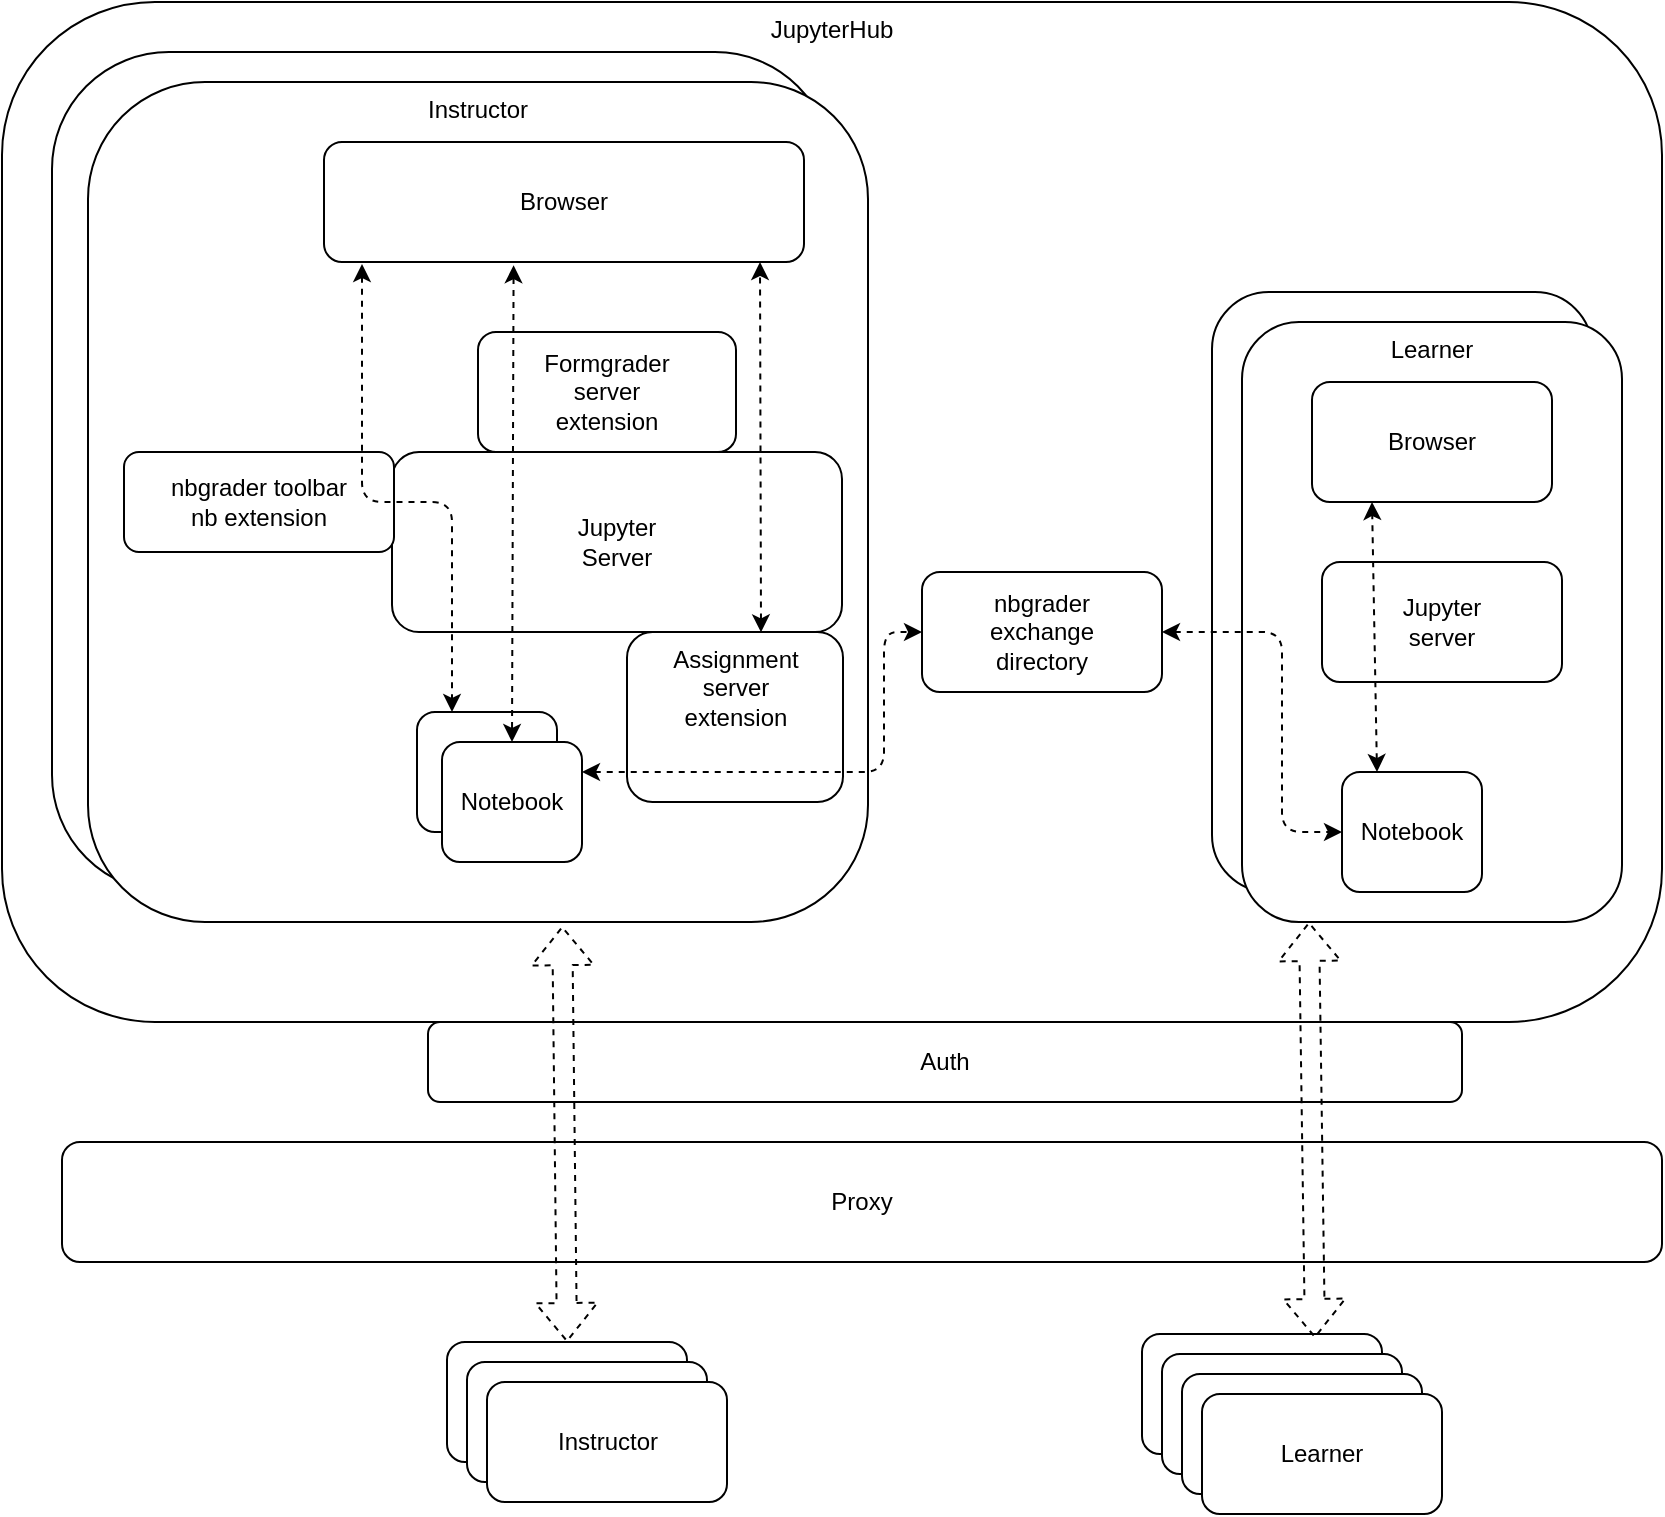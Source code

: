 <?xml version="1.0" encoding="UTF-8"?>
<mxGraphModel dx="946" dy="646" grid="1" gridSize="10" guides="1" tooltips="1" connect="1" arrows="1" fold="1" page="1" pageScale="1" pageWidth="1169" pageHeight="827" math="0" shadow="0"><root><mxCell id="0"/><mxCell id="1" parent="0"/><mxCell id="XpE_-3ICL_5qI2423GYA-17" value="JupyterHub" style="rounded=1;whiteSpace=wrap;html=1;align=center;verticalAlign=top;" parent="1" vertex="1"><mxGeometry x="169" y="47" width="830" height="510" as="geometry"/></mxCell><mxCell id="XpE_-3ICL_5qI2423GYA-43" value="Learner" style="rounded=1;whiteSpace=wrap;html=1;align=center;verticalAlign=middle;" parent="1" vertex="1"><mxGeometry x="774" y="192" width="190" height="300" as="geometry"/></mxCell><mxCell id="XpE_-3ICL_5qI2423GYA-42" value="Instructor" style="rounded=1;whiteSpace=wrap;html=1;verticalAlign=middle;" parent="1" vertex="1"><mxGeometry x="194" y="72" width="390" height="420" as="geometry"/></mxCell><mxCell id="XpE_-3ICL_5qI2423GYA-1" value="Instructor" style="rounded=1;whiteSpace=wrap;html=1;verticalAlign=top;" parent="1" vertex="1"><mxGeometry x="212" y="87" width="390" height="420" as="geometry"/></mxCell><mxCell id="XpE_-3ICL_5qI2423GYA-2" value="Jupyter&lt;br&gt;Server&lt;br&gt;" style="rounded=1;whiteSpace=wrap;html=1;align=center;verticalAlign=middle;" parent="1" vertex="1"><mxGeometry x="364" y="272" width="225" height="90" as="geometry"/></mxCell><mxCell id="XpE_-3ICL_5qI2423GYA-3" value="nbgrader toolbar&lt;br&gt;nb extension&lt;br&gt;" style="rounded=1;whiteSpace=wrap;html=1;verticalAlign=middle;" parent="1" vertex="1"><mxGeometry x="230" y="272" width="135" height="50" as="geometry"/></mxCell><mxCell id="XpE_-3ICL_5qI2423GYA-4" value="" style="rounded=1;whiteSpace=wrap;html=1;" parent="1" vertex="1"><mxGeometry x="376.5" y="402" width="70" height="60" as="geometry"/></mxCell><mxCell id="XpE_-3ICL_5qI2423GYA-5" value="Notebook" style="rounded=1;whiteSpace=wrap;html=1;" parent="1" vertex="1"><mxGeometry x="389" y="417" width="70" height="60" as="geometry"/></mxCell><mxCell id="XpE_-3ICL_5qI2423GYA-6" value="Formgrader&lt;br&gt;server&lt;br&gt;extension&lt;br&gt;" style="rounded=1;whiteSpace=wrap;html=1;" parent="1" vertex="1"><mxGeometry x="407" y="212" width="129" height="60" as="geometry"/></mxCell><mxCell id="XpE_-3ICL_5qI2423GYA-7" value="Browser" style="rounded=1;whiteSpace=wrap;html=1;" parent="1" vertex="1"><mxGeometry x="330" y="117" width="240" height="60" as="geometry"/></mxCell><mxCell id="XpE_-3ICL_5qI2423GYA-9" value="" style="endArrow=classic;startArrow=classic;html=1;dashed=1;entryX=0.5;entryY=0;entryDx=0;entryDy=0;exitX=0.395;exitY=1.027;exitDx=0;exitDy=0;exitPerimeter=0;" parent="1" source="XpE_-3ICL_5qI2423GYA-7" target="XpE_-3ICL_5qI2423GYA-5" edge="1"><mxGeometry width="50" height="50" relative="1" as="geometry"><mxPoint x="424" y="270" as="sourcePoint"/><mxPoint x="424" y="407" as="targetPoint"/><Array as="points"/></mxGeometry></mxCell><mxCell id="XpE_-3ICL_5qI2423GYA-10" value="Assignment&lt;br&gt;server&lt;br&gt;extension&lt;br&gt;" style="rounded=1;whiteSpace=wrap;html=1;verticalAlign=top;" parent="1" vertex="1"><mxGeometry x="481.5" y="362" width="108" height="85" as="geometry"/></mxCell><mxCell id="XpE_-3ICL_5qI2423GYA-12" value="Learner" style="rounded=1;whiteSpace=wrap;html=1;align=center;" parent="1" vertex="1"><mxGeometry x="739" y="713" width="120" height="60" as="geometry"/></mxCell><mxCell id="XpE_-3ICL_5qI2423GYA-13" value="Learner" style="rounded=1;whiteSpace=wrap;html=1;align=center;" parent="1" vertex="1"><mxGeometry x="749" y="723" width="120" height="60" as="geometry"/></mxCell><mxCell id="XpE_-3ICL_5qI2423GYA-14" value="Learner" style="rounded=1;whiteSpace=wrap;html=1;align=center;" parent="1" vertex="1"><mxGeometry x="759" y="733" width="120" height="60" as="geometry"/></mxCell><mxCell id="XpE_-3ICL_5qI2423GYA-15" value="Learner" style="rounded=1;whiteSpace=wrap;html=1;align=center;" parent="1" vertex="1"><mxGeometry x="769" y="743" width="120" height="60" as="geometry"/></mxCell><mxCell id="XpE_-3ICL_5qI2423GYA-16" value="nbgrader&lt;br&gt;exchange&lt;br&gt;directory&lt;br&gt;" style="rounded=1;whiteSpace=wrap;html=1;align=center;" parent="1" vertex="1"><mxGeometry x="629" y="332" width="120" height="60" as="geometry"/></mxCell><mxCell id="XpE_-3ICL_5qI2423GYA-18" value="Instructor" style="rounded=1;whiteSpace=wrap;html=1;align=center;" parent="1" vertex="1"><mxGeometry x="391.5" y="717" width="120" height="60" as="geometry"/></mxCell><mxCell id="XpE_-3ICL_5qI2423GYA-19" value="Instructor" style="rounded=1;whiteSpace=wrap;html=1;align=center;" parent="1" vertex="1"><mxGeometry x="401.5" y="727" width="120" height="60" as="geometry"/></mxCell><mxCell id="XpE_-3ICL_5qI2423GYA-20" value="Instructor" style="rounded=1;whiteSpace=wrap;html=1;align=center;" parent="1" vertex="1"><mxGeometry x="411.5" y="737" width="120" height="60" as="geometry"/></mxCell><mxCell id="XpE_-3ICL_5qI2423GYA-21" value="Proxy" style="rounded=1;whiteSpace=wrap;html=1;align=center;" parent="1" vertex="1"><mxGeometry x="199" y="617" width="800" height="60" as="geometry"/></mxCell><mxCell id="XpE_-3ICL_5qI2423GYA-22" value="Auth" style="rounded=1;whiteSpace=wrap;html=1;align=center;" parent="1" vertex="1"><mxGeometry x="382" y="557" width="517" height="40" as="geometry"/></mxCell><mxCell id="XpE_-3ICL_5qI2423GYA-23" value="Learner" style="rounded=1;whiteSpace=wrap;html=1;align=center;verticalAlign=top;" parent="1" vertex="1"><mxGeometry x="789" y="207" width="190" height="300" as="geometry"/></mxCell><mxCell id="XpE_-3ICL_5qI2423GYA-24" value="Jupyter&lt;br&gt;server&lt;br&gt;" style="rounded=1;whiteSpace=wrap;html=1;align=center;" parent="1" vertex="1"><mxGeometry x="829" y="327" width="120" height="60" as="geometry"/></mxCell><mxCell id="XpE_-3ICL_5qI2423GYA-25" value="Notebook" style="rounded=1;whiteSpace=wrap;html=1;" parent="1" vertex="1"><mxGeometry x="839" y="432" width="70" height="60" as="geometry"/></mxCell><mxCell id="XpE_-3ICL_5qI2423GYA-26" value="Browser" style="rounded=1;whiteSpace=wrap;html=1;" parent="1" vertex="1"><mxGeometry x="824" y="237" width="120" height="60" as="geometry"/></mxCell><mxCell id="XpE_-3ICL_5qI2423GYA-29" value="" style="endArrow=classic;startArrow=classic;html=1;dashed=1;entryX=0.25;entryY=1;entryDx=0;entryDy=0;exitX=0.25;exitY=0;exitDx=0;exitDy=0;" parent="1" source="XpE_-3ICL_5qI2423GYA-25" target="XpE_-3ICL_5qI2423GYA-26" edge="1"><mxGeometry width="50" height="50" relative="1" as="geometry"><mxPoint x="888" y="429" as="sourcePoint"/><mxPoint x="888" y="297" as="targetPoint"/></mxGeometry></mxCell><mxCell id="XpE_-3ICL_5qI2423GYA-32" value="" style="endArrow=classic;startArrow=classic;html=1;dashed=1;strokeColor=#000000;entryX=0;entryY=0.5;entryDx=0;entryDy=0;exitX=1;exitY=0.5;exitDx=0;exitDy=0;" parent="1" source="XpE_-3ICL_5qI2423GYA-16" target="XpE_-3ICL_5qI2423GYA-25" edge="1"><mxGeometry width="50" height="50" relative="1" as="geometry"><mxPoint x="699" y="497" as="sourcePoint"/><mxPoint x="749" y="447" as="targetPoint"/><Array as="points"><mxPoint x="809" y="362"/><mxPoint x="809" y="462"/></Array></mxGeometry></mxCell><mxCell id="XpE_-3ICL_5qI2423GYA-35" value="" style="endArrow=classic;startArrow=classic;html=1;dashed=1;strokeColor=#000000;entryX=0;entryY=0.5;entryDx=0;entryDy=0;exitX=1;exitY=0.25;exitDx=0;exitDy=0;" parent="1" source="XpE_-3ICL_5qI2423GYA-5" target="XpE_-3ICL_5qI2423GYA-16" edge="1"><mxGeometry width="50" height="50" relative="1" as="geometry"><mxPoint x="99" y="877" as="sourcePoint"/><mxPoint x="149" y="827" as="targetPoint"/><Array as="points"><mxPoint x="610" y="432"/><mxPoint x="610" y="362"/></Array></mxGeometry></mxCell><mxCell id="XpE_-3ICL_5qI2423GYA-36" value="" style="endArrow=classic;startArrow=classic;html=1;dashed=1;strokeColor=#000000;entryX=0.25;entryY=0;entryDx=0;entryDy=0;" parent="1" target="XpE_-3ICL_5qI2423GYA-4" edge="1"><mxGeometry width="50" height="50" relative="1" as="geometry"><mxPoint x="349" y="178" as="sourcePoint"/><mxPoint x="149" y="827" as="targetPoint"/><Array as="points"><mxPoint x="349" y="297"/><mxPoint x="394" y="297"/></Array></mxGeometry></mxCell><mxCell id="XpE_-3ICL_5qI2423GYA-40" value="" style="shape=flexArrow;endArrow=classic;startArrow=classic;html=1;dashed=1;strokeColor=#000000;entryX=0.608;entryY=1.005;entryDx=0;entryDy=0;entryPerimeter=0;exitX=0.5;exitY=0;exitDx=0;exitDy=0;" parent="1" source="XpE_-3ICL_5qI2423GYA-18" target="XpE_-3ICL_5qI2423GYA-1" edge="1"><mxGeometry width="50" height="50" relative="1" as="geometry"><mxPoint x="89" y="877" as="sourcePoint"/><mxPoint x="139" y="827" as="targetPoint"/></mxGeometry></mxCell><mxCell id="XpE_-3ICL_5qI2423GYA-41" value="" style="shape=flexArrow;endArrow=classic;startArrow=classic;html=1;dashed=1;strokeColor=#000000;entryX=0.608;entryY=1.005;entryDx=0;entryDy=0;entryPerimeter=0;exitX=0.5;exitY=0;exitDx=0;exitDy=0;" parent="1" edge="1"><mxGeometry width="50" height="50" relative="1" as="geometry"><mxPoint x="825.5" y="715" as="sourcePoint"/><mxPoint x="822.5" y="507" as="targetPoint"/></mxGeometry></mxCell><mxCell id="XpE_-3ICL_5qI2423GYA-47" value="" style="endArrow=classic;startArrow=classic;html=1;dashed=1;strokeColor=#000000;exitX=0.82;exitY=1.002;exitDx=0;exitDy=0;exitPerimeter=0;" parent="1" source="XpE_-3ICL_5qI2423GYA-2" edge="1"><mxGeometry width="50" height="50" relative="1" as="geometry"><mxPoint x="170" y="870" as="sourcePoint"/><mxPoint x="548" y="177" as="targetPoint"/></mxGeometry></mxCell></root></mxGraphModel>